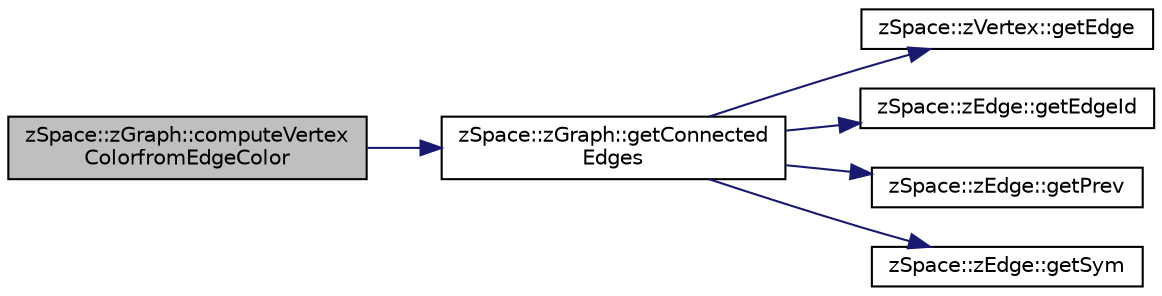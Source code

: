 digraph "zSpace::zGraph::computeVertexColorfromEdgeColor"
{
 // LATEX_PDF_SIZE
  edge [fontname="Helvetica",fontsize="10",labelfontname="Helvetica",labelfontsize="10"];
  node [fontname="Helvetica",fontsize="10",shape=record];
  rankdir="LR";
  Node154 [label="zSpace::zGraph::computeVertex\lColorfromEdgeColor",height=0.2,width=0.4,color="black", fillcolor="grey75", style="filled", fontcolor="black",tooltip="This method computes the vertex colors based on the face colors."];
  Node154 -> Node155 [color="midnightblue",fontsize="10",style="solid",fontname="Helvetica"];
  Node155 [label="zSpace::zGraph::getConnected\lEdges",height=0.2,width=0.4,color="black", fillcolor="white", style="filled",URL="$classz_space_1_1z_graph.html#ab623e9a3bfc70e1f140b911cb0645bd2",tooltip="This method gets the edges connected to input zVertex or zEdge."];
  Node155 -> Node156 [color="midnightblue",fontsize="10",style="solid",fontname="Helvetica"];
  Node156 [label="zSpace::zVertex::getEdge",height=0.2,width=0.4,color="black", fillcolor="white", style="filled",URL="$classz_space_1_1z_vertex.html#a7d187864963f642666b8c3bcfecee6e9",tooltip="This method returns the associated edge of current zVertex."];
  Node155 -> Node157 [color="midnightblue",fontsize="10",style="solid",fontname="Helvetica"];
  Node157 [label="zSpace::zEdge::getEdgeId",height=0.2,width=0.4,color="black", fillcolor="white", style="filled",URL="$classz_space_1_1z_edge.html#acd6947ccba055fa6c31d6d386fe68e12",tooltip="This method returns the edgeId of current zEdge."];
  Node155 -> Node158 [color="midnightblue",fontsize="10",style="solid",fontname="Helvetica"];
  Node158 [label="zSpace::zEdge::getPrev",height=0.2,width=0.4,color="black", fillcolor="white", style="filled",URL="$classz_space_1_1z_edge.html#a01d9d153f7c5ec381474e815384f7d30",tooltip="This method returns the previous edge of current zEdge."];
  Node155 -> Node159 [color="midnightblue",fontsize="10",style="solid",fontname="Helvetica"];
  Node159 [label="zSpace::zEdge::getSym",height=0.2,width=0.4,color="black", fillcolor="white", style="filled",URL="$classz_space_1_1z_edge.html#a461679ac74cc371ad32e94092848f536",tooltip="This method returns the symmetry edge of current zEdge."];
}
